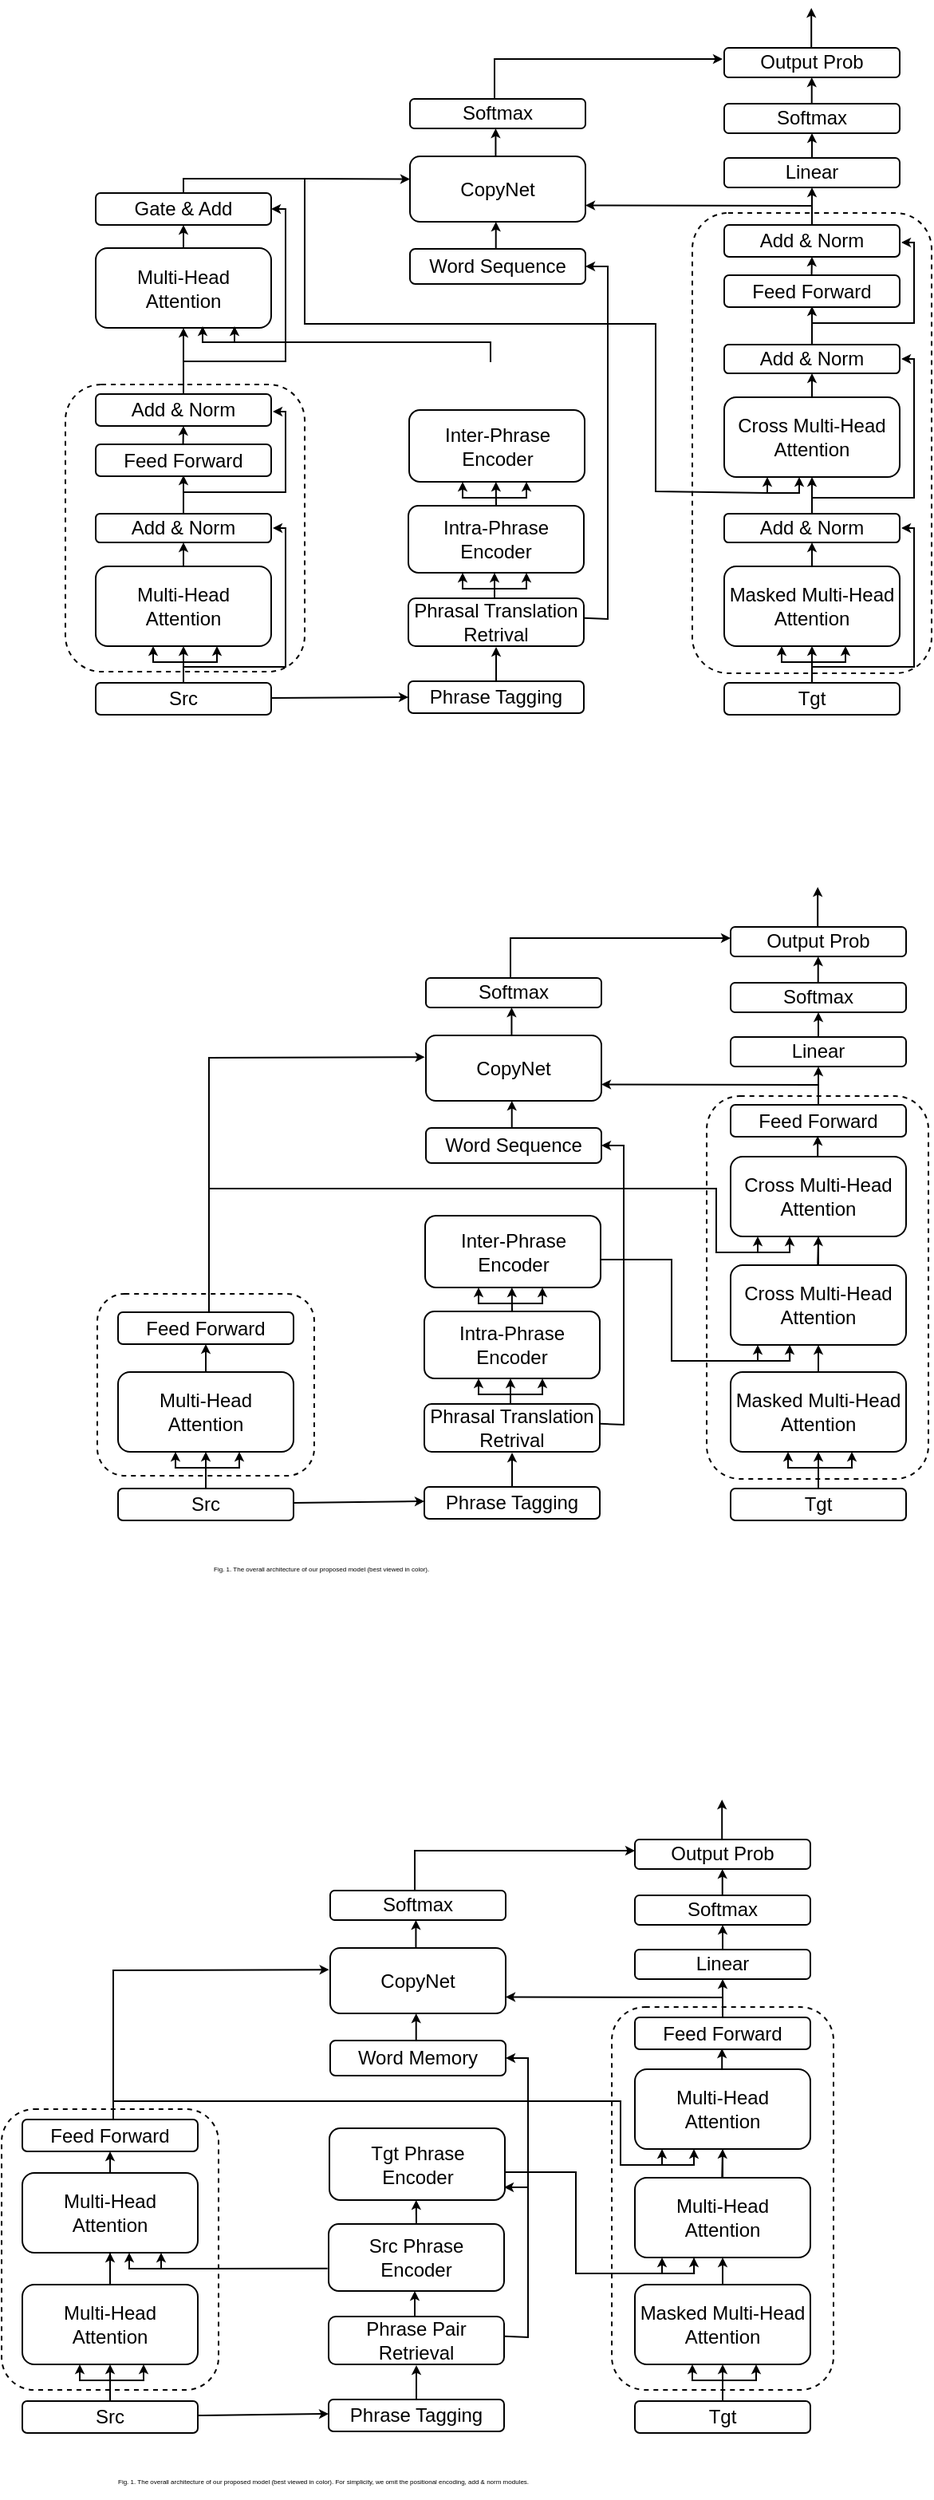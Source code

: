<mxfile version="16.1.0" type="github">
  <diagram id="V2DTb5OL1VRiCWGHtdKA" name="Page-1">
    <mxGraphModel dx="757" dy="491" grid="1" gridSize="10" guides="1" tooltips="1" connect="1" arrows="1" fold="1" page="1" pageScale="1" pageWidth="827" pageHeight="1169" math="0" shadow="0">
      <root>
        <mxCell id="0" />
        <mxCell id="1" parent="0" />
        <mxCell id="HLqIzH_CmG0HXDuHbw4a-1" value="Multi-Head &lt;br&gt;Attention" style="rounded=1;whiteSpace=wrap;html=1;" parent="1" vertex="1">
          <mxGeometry x="169" y="407" width="110" height="50" as="geometry" />
        </mxCell>
        <mxCell id="HLqIzH_CmG0HXDuHbw4a-3" value="Add &amp;amp; Norm" style="rounded=1;whiteSpace=wrap;html=1;" parent="1" vertex="1">
          <mxGeometry x="169" y="299" width="110" height="20" as="geometry" />
        </mxCell>
        <mxCell id="HLqIzH_CmG0HXDuHbw4a-11" style="edgeStyle=orthogonalEdgeStyle;rounded=0;orthogonalLoop=1;jettySize=auto;html=1;exitX=0.5;exitY=0;exitDx=0;exitDy=0;entryX=0.5;entryY=1;entryDx=0;entryDy=0;endSize=3;startSize=3;" parent="1" source="HLqIzH_CmG0HXDuHbw4a-8" target="HLqIzH_CmG0HXDuHbw4a-1" edge="1">
          <mxGeometry relative="1" as="geometry" />
        </mxCell>
        <mxCell id="HLqIzH_CmG0HXDuHbw4a-8" value="Src" style="rounded=1;whiteSpace=wrap;html=1;" parent="1" vertex="1">
          <mxGeometry x="169" y="480" width="110" height="20" as="geometry" />
        </mxCell>
        <mxCell id="HLqIzH_CmG0HXDuHbw4a-9" value="Phrasal Translation&lt;br&gt;Retrival" style="rounded=1;whiteSpace=wrap;html=1;" parent="1" vertex="1">
          <mxGeometry x="365" y="427" width="110" height="30" as="geometry" />
        </mxCell>
        <mxCell id="HLqIzH_CmG0HXDuHbw4a-29" value="" style="endArrow=classic;startArrow=classic;html=1;rounded=0;jumpSize=3;fontSize=5;endSize=3;startSize=3;" parent="1" edge="1">
          <mxGeometry width="50" height="50" relative="1" as="geometry">
            <mxPoint x="205" y="457" as="sourcePoint" />
            <mxPoint x="245" y="457" as="targetPoint" />
            <Array as="points">
              <mxPoint x="205" y="467" />
              <mxPoint x="225" y="467" />
              <mxPoint x="245" y="467" />
            </Array>
          </mxGeometry>
        </mxCell>
        <mxCell id="HLqIzH_CmG0HXDuHbw4a-39" style="edgeStyle=orthogonalEdgeStyle;rounded=0;orthogonalLoop=1;jettySize=auto;html=1;exitX=0.5;exitY=0;exitDx=0;exitDy=0;entryX=0.5;entryY=1;entryDx=0;entryDy=0;endSize=3;startSize=3;" parent="1" edge="1">
          <mxGeometry relative="1" as="geometry">
            <mxPoint x="617.86" y="125.5" as="sourcePoint" />
            <mxPoint x="617.86" y="100.5" as="targetPoint" />
          </mxGeometry>
        </mxCell>
        <mxCell id="HLqIzH_CmG0HXDuHbw4a-43" value="" style="endArrow=classic;html=1;rounded=0;fontSize=4;startSize=3;endSize=3;jumpSize=3;exitX=0.5;exitY=0;exitDx=0;exitDy=0;entryX=0.5;entryY=1;entryDx=0;entryDy=0;" parent="1" target="X5AMhHzkb54LyGPV_iVm-38" edge="1">
          <mxGeometry width="50" height="50" relative="1" as="geometry">
            <mxPoint x="224" y="407" as="sourcePoint" />
            <mxPoint x="224" y="400" as="targetPoint" />
          </mxGeometry>
        </mxCell>
        <mxCell id="HLqIzH_CmG0HXDuHbw4a-50" style="edgeStyle=orthogonalEdgeStyle;rounded=0;orthogonalLoop=1;jettySize=auto;html=1;entryX=0.5;entryY=1;entryDx=0;entryDy=0;endSize=3;startSize=3;exitX=0.5;exitY=0;exitDx=0;exitDy=0;" parent="1" edge="1" source="X5AMhHzkb54LyGPV_iVm-24">
          <mxGeometry relative="1" as="geometry">
            <mxPoint x="420" y="467.5" as="sourcePoint" />
            <mxPoint x="420" y="457.5" as="targetPoint" />
            <Array as="points" />
          </mxGeometry>
        </mxCell>
        <mxCell id="HLqIzH_CmG0HXDuHbw4a-56" value="" style="rounded=1;whiteSpace=wrap;html=1;fontSize=4;dashed=1;fillColor=none;" parent="1" vertex="1">
          <mxGeometry x="150" y="293" width="150" height="180" as="geometry" />
        </mxCell>
        <mxCell id="HLqIzH_CmG0HXDuHbw4a-83" style="edgeStyle=orthogonalEdgeStyle;rounded=0;orthogonalLoop=1;jettySize=auto;html=1;exitX=0.5;exitY=0;exitDx=0;exitDy=0;entryX=0.5;entryY=1;entryDx=0;entryDy=0;endSize=3;startSize=3;" parent="1" edge="1" target="X5AMhHzkb54LyGPV_iVm-4" source="X5AMhHzkb54LyGPV_iVm-53">
          <mxGeometry relative="1" as="geometry">
            <mxPoint x="617.58" y="193" as="sourcePoint" />
            <mxPoint x="617.58" y="168" as="targetPoint" />
          </mxGeometry>
        </mxCell>
        <mxCell id="HLqIzH_CmG0HXDuHbw4a-88" value="" style="rounded=1;whiteSpace=wrap;html=1;fontSize=4;dashed=1;fillColor=none;" parent="1" vertex="1">
          <mxGeometry x="543" y="185.5" width="150" height="288.5" as="geometry" />
        </mxCell>
        <mxCell id="HLqIzH_CmG0HXDuHbw4a-101" value="Intra-Phrase Encoder" style="rounded=1;whiteSpace=wrap;html=1;" parent="1" vertex="1">
          <mxGeometry x="365" y="369" width="110" height="42" as="geometry" />
        </mxCell>
        <mxCell id="X5AMhHzkb54LyGPV_iVm-88" value="" style="edgeStyle=orthogonalEdgeStyle;rounded=0;jumpSize=3;orthogonalLoop=1;jettySize=auto;html=1;fontSize=4;startArrow=none;startFill=0;endArrow=none;endFill=0;startSize=3;endSize=3;" edge="1" parent="1">
          <mxGeometry relative="1" as="geometry">
            <mxPoint x="416.512" y="279" as="sourcePoint" />
            <mxPoint x="256" y="266.5" as="targetPoint" />
            <Array as="points">
              <mxPoint x="417" y="266" />
            </Array>
          </mxGeometry>
        </mxCell>
        <mxCell id="HLqIzH_CmG0HXDuHbw4a-102" value="Inter-Phrase&lt;br&gt;Encoder" style="rounded=1;whiteSpace=wrap;html=1;" parent="1" vertex="1">
          <mxGeometry x="365.5" y="309" width="110" height="45" as="geometry" />
        </mxCell>
        <mxCell id="X5AMhHzkb54LyGPV_iVm-3" value="" style="endArrow=classic;startArrow=none;html=1;rounded=0;fontSize=4;startSize=3;endSize=3;jumpSize=3;endFill=1;startFill=0;exitX=1.003;exitY=0.412;exitDx=0;exitDy=0;exitPerimeter=0;entryX=1;entryY=0.5;entryDx=0;entryDy=0;" edge="1" parent="1" source="HLqIzH_CmG0HXDuHbw4a-9" target="X5AMhHzkb54LyGPV_iVm-9">
          <mxGeometry width="50" height="50" relative="1" as="geometry">
            <mxPoint x="475" y="458" as="sourcePoint" />
            <mxPoint x="475" y="199" as="targetPoint" />
            <Array as="points">
              <mxPoint x="490" y="440" />
              <mxPoint x="490" y="219" />
            </Array>
          </mxGeometry>
        </mxCell>
        <mxCell id="X5AMhHzkb54LyGPV_iVm-4" value="Linear" style="rounded=1;whiteSpace=wrap;html=1;" vertex="1" parent="1">
          <mxGeometry x="563" y="151" width="110" height="18.5" as="geometry" />
        </mxCell>
        <mxCell id="X5AMhHzkb54LyGPV_iVm-5" value="Softmax" style="rounded=1;whiteSpace=wrap;html=1;" vertex="1" parent="1">
          <mxGeometry x="563" y="117" width="110" height="18.5" as="geometry" />
        </mxCell>
        <mxCell id="X5AMhHzkb54LyGPV_iVm-6" value="CopyNet" style="rounded=1;whiteSpace=wrap;html=1;" vertex="1" parent="1">
          <mxGeometry x="366" y="150" width="110" height="41" as="geometry" />
        </mxCell>
        <mxCell id="X5AMhHzkb54LyGPV_iVm-7" value="Softmax" style="rounded=1;whiteSpace=wrap;html=1;" vertex="1" parent="1">
          <mxGeometry x="366" y="114" width="110" height="18.5" as="geometry" />
        </mxCell>
        <mxCell id="X5AMhHzkb54LyGPV_iVm-8" value="Output Prob" style="rounded=1;whiteSpace=wrap;html=1;" vertex="1" parent="1">
          <mxGeometry x="563" y="82" width="110" height="18.5" as="geometry" />
        </mxCell>
        <mxCell id="X5AMhHzkb54LyGPV_iVm-9" value="Word Sequence" style="rounded=1;whiteSpace=wrap;html=1;" vertex="1" parent="1">
          <mxGeometry x="366" y="208" width="110" height="22" as="geometry" />
        </mxCell>
        <mxCell id="X5AMhHzkb54LyGPV_iVm-16" value="" style="endArrow=classic;html=1;rounded=0;fontSize=4;startSize=3;endSize=3;jumpSize=3;entryX=0.5;entryY=1;entryDx=0;entryDy=0;" edge="1" parent="1">
          <mxGeometry width="50" height="50" relative="1" as="geometry">
            <mxPoint x="419.86" y="208.0" as="sourcePoint" />
            <mxPoint x="419.86" y="191" as="targetPoint" />
          </mxGeometry>
        </mxCell>
        <mxCell id="X5AMhHzkb54LyGPV_iVm-18" value="" style="endArrow=classic;html=1;rounded=0;fontSize=4;startSize=3;endSize=3;jumpSize=3;entryX=0.5;entryY=1;entryDx=0;entryDy=0;" edge="1" parent="1" target="X5AMhHzkb54LyGPV_iVm-21">
          <mxGeometry width="50" height="50" relative="1" as="geometry">
            <mxPoint x="224" y="299" as="sourcePoint" />
            <mxPoint x="223.73" y="289" as="targetPoint" />
          </mxGeometry>
        </mxCell>
        <mxCell id="X5AMhHzkb54LyGPV_iVm-19" value="" style="endArrow=classic;html=1;rounded=0;fontSize=4;startSize=3;endSize=3;jumpSize=3;entryX=0.5;entryY=1;entryDx=0;entryDy=0;" edge="1" parent="1">
          <mxGeometry width="50" height="50" relative="1" as="geometry">
            <mxPoint x="419.72" y="149.5" as="sourcePoint" />
            <mxPoint x="419.72" y="132.5" as="targetPoint" />
          </mxGeometry>
        </mxCell>
        <mxCell id="X5AMhHzkb54LyGPV_iVm-21" value="Multi-Head &lt;br&gt;Attention" style="rounded=1;whiteSpace=wrap;html=1;" vertex="1" parent="1">
          <mxGeometry x="169" y="207.5" width="110" height="50" as="geometry" />
        </mxCell>
        <mxCell id="X5AMhHzkb54LyGPV_iVm-24" value="Phrase Tagging" style="rounded=1;whiteSpace=wrap;html=1;" vertex="1" parent="1">
          <mxGeometry x="365" y="479" width="110" height="20" as="geometry" />
        </mxCell>
        <mxCell id="X5AMhHzkb54LyGPV_iVm-25" value="Gate &amp;amp; Add" style="rounded=1;whiteSpace=wrap;html=1;" vertex="1" parent="1">
          <mxGeometry x="169" y="173" width="110" height="20" as="geometry" />
        </mxCell>
        <mxCell id="X5AMhHzkb54LyGPV_iVm-28" style="edgeStyle=orthogonalEdgeStyle;rounded=0;orthogonalLoop=1;jettySize=auto;html=1;endSize=3;startSize=3;entryX=0.5;entryY=1;entryDx=0;entryDy=0;" edge="1" parent="1" target="HLqIzH_CmG0HXDuHbw4a-3">
          <mxGeometry relative="1" as="geometry">
            <mxPoint x="223.76" y="330.5" as="sourcePoint" />
            <mxPoint x="224" y="321" as="targetPoint" />
            <Array as="points" />
          </mxGeometry>
        </mxCell>
        <mxCell id="X5AMhHzkb54LyGPV_iVm-30" style="edgeStyle=orthogonalEdgeStyle;rounded=0;orthogonalLoop=1;jettySize=auto;html=1;endSize=3;startSize=3;exitX=0.5;exitY=0;exitDx=0;exitDy=0;" edge="1" parent="1">
          <mxGeometry relative="1" as="geometry">
            <mxPoint x="420" y="369" as="sourcePoint" />
            <mxPoint x="419.88" y="354" as="targetPoint" />
          </mxGeometry>
        </mxCell>
        <mxCell id="X5AMhHzkb54LyGPV_iVm-31" value="" style="endArrow=classic;startArrow=classic;html=1;rounded=0;jumpSize=3;fontSize=5;endSize=3;startSize=3;" edge="1" parent="1">
          <mxGeometry width="50" height="50" relative="1" as="geometry">
            <mxPoint x="399" y="354.0" as="sourcePoint" />
            <mxPoint x="439" y="354.0" as="targetPoint" />
            <Array as="points">
              <mxPoint x="399" y="364" />
              <mxPoint x="419" y="364" />
              <mxPoint x="439" y="364" />
            </Array>
          </mxGeometry>
        </mxCell>
        <mxCell id="X5AMhHzkb54LyGPV_iVm-36" style="edgeStyle=orthogonalEdgeStyle;rounded=0;orthogonalLoop=1;jettySize=auto;html=1;entryX=0.5;entryY=1;entryDx=0;entryDy=0;endSize=3;startSize=3;" edge="1" parent="1">
          <mxGeometry relative="1" as="geometry">
            <mxPoint x="419.0" y="427" as="sourcePoint" />
            <mxPoint x="419.0" y="411.0" as="targetPoint" />
          </mxGeometry>
        </mxCell>
        <mxCell id="X5AMhHzkb54LyGPV_iVm-37" value="" style="endArrow=classic;startArrow=classic;html=1;rounded=0;jumpSize=3;fontSize=5;endSize=3;startSize=3;" edge="1" parent="1">
          <mxGeometry width="50" height="50" relative="1" as="geometry">
            <mxPoint x="399.0" y="411.0" as="sourcePoint" />
            <mxPoint x="439.0" y="411.0" as="targetPoint" />
            <Array as="points">
              <mxPoint x="399" y="421" />
              <mxPoint x="419" y="421" />
              <mxPoint x="439" y="421" />
            </Array>
          </mxGeometry>
        </mxCell>
        <mxCell id="X5AMhHzkb54LyGPV_iVm-38" value="Add &amp;amp; Norm" style="rounded=1;whiteSpace=wrap;html=1;" vertex="1" parent="1">
          <mxGeometry x="169" y="374" width="110" height="18" as="geometry" />
        </mxCell>
        <mxCell id="X5AMhHzkb54LyGPV_iVm-39" value="&lt;span&gt;Feed Forward&lt;/span&gt;" style="rounded=1;whiteSpace=wrap;html=1;" vertex="1" parent="1">
          <mxGeometry x="169" y="330.5" width="110" height="20" as="geometry" />
        </mxCell>
        <mxCell id="X5AMhHzkb54LyGPV_iVm-42" style="edgeStyle=orthogonalEdgeStyle;rounded=0;orthogonalLoop=1;jettySize=auto;html=1;endSize=3;startSize=3;exitX=0.5;exitY=0;exitDx=0;exitDy=0;" edge="1" parent="1">
          <mxGeometry relative="1" as="geometry">
            <mxPoint x="222" y="374" as="sourcePoint" />
            <mxPoint x="224" y="350" as="targetPoint" />
          </mxGeometry>
        </mxCell>
        <mxCell id="X5AMhHzkb54LyGPV_iVm-44" value="" style="endArrow=classic;startArrow=classic;html=1;rounded=0;jumpSize=3;fontSize=5;endSize=3;startSize=3;" edge="1" parent="1">
          <mxGeometry width="50" height="50" relative="1" as="geometry">
            <mxPoint x="236" y="256.5" as="sourcePoint" />
            <mxPoint x="256" y="256.5" as="targetPoint" />
            <Array as="points">
              <mxPoint x="236" y="266.5" />
              <mxPoint x="256" y="266.5" />
            </Array>
          </mxGeometry>
        </mxCell>
        <mxCell id="X5AMhHzkb54LyGPV_iVm-50" value="" style="endArrow=classic;startArrow=none;html=1;rounded=0;fontSize=4;startSize=3;endSize=3;jumpSize=3;endFill=1;startFill=0;" edge="1" parent="1">
          <mxGeometry width="50" height="50" relative="1" as="geometry">
            <mxPoint x="224" y="470" as="sourcePoint" />
            <mxPoint x="280" y="383" as="targetPoint" />
            <Array as="points">
              <mxPoint x="288" y="470" />
              <mxPoint x="288" y="383" />
            </Array>
          </mxGeometry>
        </mxCell>
        <mxCell id="X5AMhHzkb54LyGPV_iVm-51" value="" style="endArrow=classic;startArrow=none;html=1;rounded=0;fontSize=4;startSize=3;endSize=3;jumpSize=3;endFill=1;startFill=0;" edge="1" parent="1">
          <mxGeometry width="50" height="50" relative="1" as="geometry">
            <mxPoint x="224" y="360.5" as="sourcePoint" />
            <mxPoint x="280" y="310" as="targetPoint" />
            <Array as="points">
              <mxPoint x="288" y="360.5" />
              <mxPoint x="288" y="310" />
            </Array>
          </mxGeometry>
        </mxCell>
        <mxCell id="X5AMhHzkb54LyGPV_iVm-52" value="Cross Multi-Head &lt;br&gt;Attention" style="rounded=1;whiteSpace=wrap;html=1;" vertex="1" parent="1">
          <mxGeometry x="563" y="301" width="110" height="50" as="geometry" />
        </mxCell>
        <mxCell id="X5AMhHzkb54LyGPV_iVm-53" value="Add &amp;amp; Norm" style="rounded=1;whiteSpace=wrap;html=1;" vertex="1" parent="1">
          <mxGeometry x="563" y="193" width="110" height="20" as="geometry" />
        </mxCell>
        <mxCell id="X5AMhHzkb54LyGPV_iVm-54" style="edgeStyle=orthogonalEdgeStyle;rounded=0;orthogonalLoop=1;jettySize=auto;html=1;exitX=0.5;exitY=0;exitDx=0;exitDy=0;entryX=0.5;entryY=1;entryDx=0;entryDy=0;endSize=3;startSize=3;" edge="1" parent="1" target="X5AMhHzkb54LyGPV_iVm-52">
          <mxGeometry relative="1" as="geometry">
            <mxPoint x="618" y="374" as="sourcePoint" />
          </mxGeometry>
        </mxCell>
        <mxCell id="X5AMhHzkb54LyGPV_iVm-56" value="" style="endArrow=classic;startArrow=classic;html=1;rounded=0;jumpSize=3;fontSize=5;endSize=3;startSize=3;" edge="1" parent="1">
          <mxGeometry width="50" height="50" relative="1" as="geometry">
            <mxPoint x="590" y="351" as="sourcePoint" />
            <mxPoint x="610" y="351" as="targetPoint" />
            <Array as="points">
              <mxPoint x="590" y="361" />
              <mxPoint x="610" y="361" />
            </Array>
          </mxGeometry>
        </mxCell>
        <mxCell id="X5AMhHzkb54LyGPV_iVm-57" value="" style="endArrow=classic;html=1;rounded=0;fontSize=4;startSize=3;endSize=3;jumpSize=3;exitX=0.5;exitY=0;exitDx=0;exitDy=0;entryX=0.5;entryY=1;entryDx=0;entryDy=0;" edge="1" parent="1" target="X5AMhHzkb54LyGPV_iVm-59">
          <mxGeometry width="50" height="50" relative="1" as="geometry">
            <mxPoint x="618" y="301" as="sourcePoint" />
            <mxPoint x="618" y="294" as="targetPoint" />
          </mxGeometry>
        </mxCell>
        <mxCell id="X5AMhHzkb54LyGPV_iVm-58" style="edgeStyle=orthogonalEdgeStyle;rounded=0;orthogonalLoop=1;jettySize=auto;html=1;endSize=3;startSize=3;entryX=0.5;entryY=1;entryDx=0;entryDy=0;" edge="1" parent="1" target="X5AMhHzkb54LyGPV_iVm-53">
          <mxGeometry relative="1" as="geometry">
            <mxPoint x="617.76" y="224.5" as="sourcePoint" />
            <mxPoint x="618" y="215" as="targetPoint" />
            <Array as="points" />
          </mxGeometry>
        </mxCell>
        <mxCell id="X5AMhHzkb54LyGPV_iVm-59" value="Add &amp;amp; Norm" style="rounded=1;whiteSpace=wrap;html=1;" vertex="1" parent="1">
          <mxGeometry x="563" y="268" width="110" height="18" as="geometry" />
        </mxCell>
        <mxCell id="X5AMhHzkb54LyGPV_iVm-60" value="&lt;span&gt;Feed Forward&lt;/span&gt;" style="rounded=1;whiteSpace=wrap;html=1;" vertex="1" parent="1">
          <mxGeometry x="563" y="224.5" width="110" height="20" as="geometry" />
        </mxCell>
        <mxCell id="X5AMhHzkb54LyGPV_iVm-61" style="edgeStyle=orthogonalEdgeStyle;rounded=0;orthogonalLoop=1;jettySize=auto;html=1;endSize=3;startSize=3;exitX=0.5;exitY=0;exitDx=0;exitDy=0;" edge="1" parent="1">
          <mxGeometry relative="1" as="geometry">
            <mxPoint x="616" y="268.0" as="sourcePoint" />
            <mxPoint x="618" y="244" as="targetPoint" />
          </mxGeometry>
        </mxCell>
        <mxCell id="X5AMhHzkb54LyGPV_iVm-62" value="" style="endArrow=classic;startArrow=none;html=1;rounded=0;fontSize=4;startSize=3;endSize=3;jumpSize=3;endFill=1;startFill=0;" edge="1" parent="1">
          <mxGeometry width="50" height="50" relative="1" as="geometry">
            <mxPoint x="618" y="364" as="sourcePoint" />
            <mxPoint x="674" y="277" as="targetPoint" />
            <Array as="points">
              <mxPoint x="682" y="364" />
              <mxPoint x="682" y="277" />
            </Array>
          </mxGeometry>
        </mxCell>
        <mxCell id="X5AMhHzkb54LyGPV_iVm-63" value="" style="endArrow=classic;startArrow=none;html=1;rounded=0;fontSize=4;startSize=3;endSize=3;jumpSize=3;endFill=1;startFill=0;" edge="1" parent="1">
          <mxGeometry width="50" height="50" relative="1" as="geometry">
            <mxPoint x="618" y="254.5" as="sourcePoint" />
            <mxPoint x="674" y="204" as="targetPoint" />
            <Array as="points">
              <mxPoint x="682" y="254.5" />
              <mxPoint x="682" y="204" />
            </Array>
          </mxGeometry>
        </mxCell>
        <mxCell id="X5AMhHzkb54LyGPV_iVm-76" value="Masked Multi-Head &lt;br&gt;Attention" style="rounded=1;whiteSpace=wrap;html=1;" vertex="1" parent="1">
          <mxGeometry x="563" y="407" width="110" height="50" as="geometry" />
        </mxCell>
        <mxCell id="X5AMhHzkb54LyGPV_iVm-77" style="edgeStyle=orthogonalEdgeStyle;rounded=0;orthogonalLoop=1;jettySize=auto;html=1;exitX=0.5;exitY=0;exitDx=0;exitDy=0;entryX=0.5;entryY=1;entryDx=0;entryDy=0;endSize=3;startSize=3;" edge="1" parent="1" source="X5AMhHzkb54LyGPV_iVm-78" target="X5AMhHzkb54LyGPV_iVm-76">
          <mxGeometry relative="1" as="geometry" />
        </mxCell>
        <mxCell id="X5AMhHzkb54LyGPV_iVm-78" value="Tgt" style="rounded=1;whiteSpace=wrap;html=1;" vertex="1" parent="1">
          <mxGeometry x="563" y="480" width="110" height="20" as="geometry" />
        </mxCell>
        <mxCell id="X5AMhHzkb54LyGPV_iVm-79" value="" style="endArrow=classic;startArrow=classic;html=1;rounded=0;jumpSize=3;fontSize=5;endSize=3;startSize=3;" edge="1" parent="1">
          <mxGeometry width="50" height="50" relative="1" as="geometry">
            <mxPoint x="599" y="457" as="sourcePoint" />
            <mxPoint x="639" y="457" as="targetPoint" />
            <Array as="points">
              <mxPoint x="599" y="467" />
              <mxPoint x="619" y="467" />
              <mxPoint x="639" y="467" />
            </Array>
          </mxGeometry>
        </mxCell>
        <mxCell id="X5AMhHzkb54LyGPV_iVm-80" value="" style="endArrow=classic;html=1;rounded=0;fontSize=4;startSize=3;endSize=3;jumpSize=3;exitX=0.5;exitY=0;exitDx=0;exitDy=0;entryX=0.5;entryY=1;entryDx=0;entryDy=0;" edge="1" parent="1" target="X5AMhHzkb54LyGPV_iVm-81">
          <mxGeometry width="50" height="50" relative="1" as="geometry">
            <mxPoint x="618" y="407" as="sourcePoint" />
            <mxPoint x="618" y="400" as="targetPoint" />
          </mxGeometry>
        </mxCell>
        <mxCell id="X5AMhHzkb54LyGPV_iVm-81" value="Add &amp;amp; Norm" style="rounded=1;whiteSpace=wrap;html=1;" vertex="1" parent="1">
          <mxGeometry x="563" y="374" width="110" height="18" as="geometry" />
        </mxCell>
        <mxCell id="X5AMhHzkb54LyGPV_iVm-83" value="" style="endArrow=classic;startArrow=none;html=1;rounded=0;fontSize=4;startSize=3;endSize=3;jumpSize=3;endFill=1;startFill=0;" edge="1" parent="1">
          <mxGeometry width="50" height="50" relative="1" as="geometry">
            <mxPoint x="618" y="470" as="sourcePoint" />
            <mxPoint x="674" y="383" as="targetPoint" />
            <Array as="points">
              <mxPoint x="682" y="470" />
              <mxPoint x="682" y="383" />
            </Array>
          </mxGeometry>
        </mxCell>
        <mxCell id="X5AMhHzkb54LyGPV_iVm-84" value="" style="endArrow=classic;startArrow=none;html=1;rounded=0;fontSize=4;startSize=3;endSize=3;jumpSize=3;endFill=1;startFill=0;entryX=1;entryY=0.5;entryDx=0;entryDy=0;" edge="1" parent="1" target="X5AMhHzkb54LyGPV_iVm-25">
          <mxGeometry width="50" height="50" relative="1" as="geometry">
            <mxPoint x="224.0" y="278.5" as="sourcePoint" />
            <mxPoint x="280" y="180" as="targetPoint" />
            <Array as="points">
              <mxPoint x="288" y="278.5" />
              <mxPoint x="288" y="183" />
            </Array>
          </mxGeometry>
        </mxCell>
        <mxCell id="X5AMhHzkb54LyGPV_iVm-86" style="edgeStyle=orthogonalEdgeStyle;rounded=0;orthogonalLoop=1;jettySize=auto;html=1;entryX=0.5;entryY=1;entryDx=0;entryDy=0;endSize=3;startSize=3;" edge="1" parent="1" target="X5AMhHzkb54LyGPV_iVm-25">
          <mxGeometry relative="1" as="geometry">
            <mxPoint x="224" y="207" as="sourcePoint" />
            <mxPoint x="224.63" y="197" as="targetPoint" />
            <Array as="points">
              <mxPoint x="224" y="207" />
            </Array>
          </mxGeometry>
        </mxCell>
        <mxCell id="X5AMhHzkb54LyGPV_iVm-89" value="" style="endArrow=none;startArrow=none;html=1;rounded=0;fontSize=4;startSize=3;endSize=3;jumpSize=3;endFill=0;startFill=0;exitX=0.5;exitY=0;exitDx=0;exitDy=0;" edge="1" parent="1" source="X5AMhHzkb54LyGPV_iVm-25">
          <mxGeometry width="50" height="50" relative="1" as="geometry">
            <mxPoint x="224" y="170" as="sourcePoint" />
            <mxPoint x="590" y="361" as="targetPoint" />
            <Array as="points">
              <mxPoint x="224" y="164" />
              <mxPoint x="300" y="164" />
              <mxPoint x="300" y="255" />
              <mxPoint x="520" y="255" />
              <mxPoint x="520" y="360" />
            </Array>
          </mxGeometry>
        </mxCell>
        <mxCell id="X5AMhHzkb54LyGPV_iVm-93" style="edgeStyle=orthogonalEdgeStyle;rounded=0;orthogonalLoop=1;jettySize=auto;html=1;endSize=3;startSize=3;" edge="1" parent="1">
          <mxGeometry relative="1" as="geometry">
            <mxPoint x="419" y="114" as="sourcePoint" />
            <mxPoint x="562" y="89" as="targetPoint" />
            <Array as="points">
              <mxPoint x="419" y="89" />
            </Array>
          </mxGeometry>
        </mxCell>
        <mxCell id="X5AMhHzkb54LyGPV_iVm-94" style="edgeStyle=orthogonalEdgeStyle;rounded=0;orthogonalLoop=1;jettySize=auto;html=1;endSize=3;startSize=3;entryX=0.5;entryY=1;entryDx=0;entryDy=0;" edge="1" parent="1" target="X5AMhHzkb54LyGPV_iVm-5">
          <mxGeometry relative="1" as="geometry">
            <mxPoint x="617" y="151" as="sourcePoint" />
            <mxPoint x="617" y="136.5" as="targetPoint" />
          </mxGeometry>
        </mxCell>
        <mxCell id="X5AMhHzkb54LyGPV_iVm-95" style="edgeStyle=orthogonalEdgeStyle;rounded=0;orthogonalLoop=1;jettySize=auto;html=1;exitX=0.5;exitY=0;exitDx=0;exitDy=0;entryX=0.5;entryY=1;entryDx=0;entryDy=0;endSize=3;startSize=3;" edge="1" parent="1">
          <mxGeometry relative="1" as="geometry">
            <mxPoint x="617.6" y="82" as="sourcePoint" />
            <mxPoint x="617.6" y="57" as="targetPoint" />
          </mxGeometry>
        </mxCell>
        <mxCell id="X5AMhHzkb54LyGPV_iVm-97" value="" style="endArrow=classic;html=1;rounded=0;fontSize=4;startSize=3;endSize=3;jumpSize=3;entryX=0;entryY=0.25;entryDx=0;entryDy=0;" edge="1" parent="1">
          <mxGeometry width="50" height="50" relative="1" as="geometry">
            <mxPoint x="300" y="163.96" as="sourcePoint" />
            <mxPoint x="366" y="164.25" as="targetPoint" />
          </mxGeometry>
        </mxCell>
        <mxCell id="X5AMhHzkb54LyGPV_iVm-98" value="" style="endArrow=classic;html=1;rounded=0;fontSize=4;startSize=3;endSize=3;jumpSize=3;entryX=1;entryY=0.75;entryDx=0;entryDy=0;" edge="1" parent="1" target="X5AMhHzkb54LyGPV_iVm-6">
          <mxGeometry width="50" height="50" relative="1" as="geometry">
            <mxPoint x="618" y="181" as="sourcePoint" />
            <mxPoint x="500" y="190" as="targetPoint" />
          </mxGeometry>
        </mxCell>
        <mxCell id="X5AMhHzkb54LyGPV_iVm-99" value="" style="endArrow=classic;html=1;rounded=0;fontSize=4;startSize=3;endSize=3;jumpSize=3;entryX=0;entryY=0.5;entryDx=0;entryDy=0;" edge="1" parent="1" target="X5AMhHzkb54LyGPV_iVm-24">
          <mxGeometry width="50" height="50" relative="1" as="geometry">
            <mxPoint x="279" y="489.5" as="sourcePoint" />
            <mxPoint x="360" y="490" as="targetPoint" />
          </mxGeometry>
        </mxCell>
        <mxCell id="X5AMhHzkb54LyGPV_iVm-101" value="Multi-Head &lt;br&gt;Attention" style="rounded=1;whiteSpace=wrap;html=1;" vertex="1" parent="1">
          <mxGeometry x="183" y="912" width="110" height="50" as="geometry" />
        </mxCell>
        <mxCell id="X5AMhHzkb54LyGPV_iVm-103" style="edgeStyle=orthogonalEdgeStyle;rounded=0;orthogonalLoop=1;jettySize=auto;html=1;exitX=0.5;exitY=0;exitDx=0;exitDy=0;entryX=0.5;entryY=1;entryDx=0;entryDy=0;endSize=3;startSize=3;" edge="1" parent="1" source="X5AMhHzkb54LyGPV_iVm-104" target="X5AMhHzkb54LyGPV_iVm-101">
          <mxGeometry relative="1" as="geometry" />
        </mxCell>
        <mxCell id="X5AMhHzkb54LyGPV_iVm-104" value="Src" style="rounded=1;whiteSpace=wrap;html=1;" vertex="1" parent="1">
          <mxGeometry x="183" y="985" width="110" height="20" as="geometry" />
        </mxCell>
        <mxCell id="X5AMhHzkb54LyGPV_iVm-105" value="Phrasal Translation&lt;br&gt;Retrival" style="rounded=1;whiteSpace=wrap;html=1;" vertex="1" parent="1">
          <mxGeometry x="375" y="932" width="110" height="30" as="geometry" />
        </mxCell>
        <mxCell id="X5AMhHzkb54LyGPV_iVm-106" value="" style="endArrow=classic;startArrow=classic;html=1;rounded=0;jumpSize=3;fontSize=5;endSize=3;startSize=3;" edge="1" parent="1">
          <mxGeometry width="50" height="50" relative="1" as="geometry">
            <mxPoint x="219" y="962" as="sourcePoint" />
            <mxPoint x="259" y="962" as="targetPoint" />
            <Array as="points">
              <mxPoint x="219" y="972" />
              <mxPoint x="239" y="972" />
              <mxPoint x="259" y="972" />
            </Array>
          </mxGeometry>
        </mxCell>
        <mxCell id="X5AMhHzkb54LyGPV_iVm-107" style="edgeStyle=orthogonalEdgeStyle;rounded=0;orthogonalLoop=1;jettySize=auto;html=1;exitX=0.5;exitY=0;exitDx=0;exitDy=0;entryX=0.5;entryY=1;entryDx=0;entryDy=0;endSize=3;startSize=3;" edge="1" parent="1">
          <mxGeometry relative="1" as="geometry">
            <mxPoint x="621.86" y="676.5" as="sourcePoint" />
            <mxPoint x="621.86" y="651.5" as="targetPoint" />
          </mxGeometry>
        </mxCell>
        <mxCell id="X5AMhHzkb54LyGPV_iVm-108" value="" style="endArrow=classic;html=1;rounded=0;fontSize=4;startSize=3;endSize=3;jumpSize=3;exitX=0.5;exitY=0;exitDx=0;exitDy=0;entryX=0.5;entryY=1;entryDx=0;entryDy=0;" edge="1" parent="1" target="X5AMhHzkb54LyGPV_iVm-135">
          <mxGeometry width="50" height="50" relative="1" as="geometry">
            <mxPoint x="238" y="912" as="sourcePoint" />
            <mxPoint x="238" y="897" as="targetPoint" />
          </mxGeometry>
        </mxCell>
        <mxCell id="X5AMhHzkb54LyGPV_iVm-109" style="edgeStyle=orthogonalEdgeStyle;rounded=0;orthogonalLoop=1;jettySize=auto;html=1;entryX=0.5;entryY=1;entryDx=0;entryDy=0;endSize=3;startSize=3;exitX=0.5;exitY=0;exitDx=0;exitDy=0;" edge="1" parent="1" source="X5AMhHzkb54LyGPV_iVm-127">
          <mxGeometry relative="1" as="geometry">
            <mxPoint x="430" y="972.5" as="sourcePoint" />
            <mxPoint x="430.0" y="962.5" as="targetPoint" />
            <Array as="points" />
          </mxGeometry>
        </mxCell>
        <mxCell id="X5AMhHzkb54LyGPV_iVm-110" value="" style="rounded=1;whiteSpace=wrap;html=1;fontSize=4;dashed=1;fillColor=none;" vertex="1" parent="1">
          <mxGeometry x="170" y="863" width="136" height="114" as="geometry" />
        </mxCell>
        <mxCell id="X5AMhHzkb54LyGPV_iVm-111" style="edgeStyle=orthogonalEdgeStyle;rounded=0;orthogonalLoop=1;jettySize=auto;html=1;exitX=0.5;exitY=0;exitDx=0;exitDy=0;entryX=0.5;entryY=1;entryDx=0;entryDy=0;endSize=3;startSize=3;" edge="1" parent="1" target="X5AMhHzkb54LyGPV_iVm-117">
          <mxGeometry relative="1" as="geometry">
            <mxPoint x="622" y="744" as="sourcePoint" />
            <mxPoint x="621.58" y="719" as="targetPoint" />
          </mxGeometry>
        </mxCell>
        <mxCell id="X5AMhHzkb54LyGPV_iVm-112" value="" style="rounded=1;whiteSpace=wrap;html=1;fontSize=4;dashed=1;fillColor=none;" vertex="1" parent="1">
          <mxGeometry x="552" y="739" width="139" height="240" as="geometry" />
        </mxCell>
        <mxCell id="X5AMhHzkb54LyGPV_iVm-113" value="Intra-Phrase Encoder" style="rounded=1;whiteSpace=wrap;html=1;" vertex="1" parent="1">
          <mxGeometry x="375" y="874" width="110" height="42" as="geometry" />
        </mxCell>
        <mxCell id="X5AMhHzkb54LyGPV_iVm-170" value="" style="edgeStyle=orthogonalEdgeStyle;rounded=0;jumpSize=3;orthogonalLoop=1;jettySize=auto;html=1;fontSize=4;startArrow=none;startFill=0;endArrow=none;endFill=0;startSize=3;endSize=3;entryX=0.337;entryY=1.015;entryDx=0;entryDy=0;entryPerimeter=0;" edge="1" parent="1" target="X5AMhHzkb54LyGPV_iVm-140">
          <mxGeometry relative="1" as="geometry">
            <mxPoint x="485.5" y="841.533" as="sourcePoint" />
            <mxPoint x="610" y="905" as="targetPoint" />
            <Array as="points">
              <mxPoint x="530" y="842" />
              <mxPoint x="530" y="905" />
              <mxPoint x="604" y="905" />
            </Array>
          </mxGeometry>
        </mxCell>
        <mxCell id="X5AMhHzkb54LyGPV_iVm-115" value="Inter-Phrase&lt;br&gt;Encoder" style="rounded=1;whiteSpace=wrap;html=1;" vertex="1" parent="1">
          <mxGeometry x="375.5" y="814" width="110" height="45" as="geometry" />
        </mxCell>
        <mxCell id="X5AMhHzkb54LyGPV_iVm-116" value="" style="endArrow=classic;startArrow=none;html=1;rounded=0;fontSize=4;startSize=3;endSize=3;jumpSize=3;endFill=1;startFill=0;exitX=1.003;exitY=0.412;exitDx=0;exitDy=0;exitPerimeter=0;entryX=1;entryY=0.5;entryDx=0;entryDy=0;" edge="1" parent="1" source="X5AMhHzkb54LyGPV_iVm-105" target="X5AMhHzkb54LyGPV_iVm-122">
          <mxGeometry width="50" height="50" relative="1" as="geometry">
            <mxPoint x="485" y="963" as="sourcePoint" />
            <mxPoint x="485" y="704" as="targetPoint" />
            <Array as="points">
              <mxPoint x="500" y="945" />
              <mxPoint x="500" y="770" />
            </Array>
          </mxGeometry>
        </mxCell>
        <mxCell id="X5AMhHzkb54LyGPV_iVm-117" value="Linear" style="rounded=1;whiteSpace=wrap;html=1;" vertex="1" parent="1">
          <mxGeometry x="567" y="702" width="110" height="18.5" as="geometry" />
        </mxCell>
        <mxCell id="X5AMhHzkb54LyGPV_iVm-118" value="Softmax" style="rounded=1;whiteSpace=wrap;html=1;" vertex="1" parent="1">
          <mxGeometry x="567" y="668" width="110" height="18.5" as="geometry" />
        </mxCell>
        <mxCell id="X5AMhHzkb54LyGPV_iVm-119" value="CopyNet" style="rounded=1;whiteSpace=wrap;html=1;" vertex="1" parent="1">
          <mxGeometry x="376" y="701" width="110" height="41" as="geometry" />
        </mxCell>
        <mxCell id="X5AMhHzkb54LyGPV_iVm-120" value="Softmax" style="rounded=1;whiteSpace=wrap;html=1;" vertex="1" parent="1">
          <mxGeometry x="376" y="665" width="110" height="18.5" as="geometry" />
        </mxCell>
        <mxCell id="X5AMhHzkb54LyGPV_iVm-121" value="Output Prob" style="rounded=1;whiteSpace=wrap;html=1;" vertex="1" parent="1">
          <mxGeometry x="567" y="633" width="110" height="18.5" as="geometry" />
        </mxCell>
        <mxCell id="X5AMhHzkb54LyGPV_iVm-122" value="Word Sequence" style="rounded=1;whiteSpace=wrap;html=1;" vertex="1" parent="1">
          <mxGeometry x="376" y="759" width="110" height="22" as="geometry" />
        </mxCell>
        <mxCell id="X5AMhHzkb54LyGPV_iVm-123" value="" style="endArrow=classic;html=1;rounded=0;fontSize=4;startSize=3;endSize=3;jumpSize=3;entryX=0.5;entryY=1;entryDx=0;entryDy=0;" edge="1" parent="1">
          <mxGeometry width="50" height="50" relative="1" as="geometry">
            <mxPoint x="429.86" y="759" as="sourcePoint" />
            <mxPoint x="429.86" y="742" as="targetPoint" />
          </mxGeometry>
        </mxCell>
        <mxCell id="X5AMhHzkb54LyGPV_iVm-125" value="" style="endArrow=classic;html=1;rounded=0;fontSize=4;startSize=3;endSize=3;jumpSize=3;entryX=0.5;entryY=1;entryDx=0;entryDy=0;" edge="1" parent="1">
          <mxGeometry width="50" height="50" relative="1" as="geometry">
            <mxPoint x="429.72" y="700.5" as="sourcePoint" />
            <mxPoint x="429.72" y="683.5" as="targetPoint" />
          </mxGeometry>
        </mxCell>
        <mxCell id="X5AMhHzkb54LyGPV_iVm-127" value="Phrase Tagging" style="rounded=1;whiteSpace=wrap;html=1;" vertex="1" parent="1">
          <mxGeometry x="375" y="984" width="110" height="20" as="geometry" />
        </mxCell>
        <mxCell id="X5AMhHzkb54LyGPV_iVm-130" style="edgeStyle=orthogonalEdgeStyle;rounded=0;orthogonalLoop=1;jettySize=auto;html=1;endSize=3;startSize=3;exitX=0.5;exitY=0;exitDx=0;exitDy=0;" edge="1" parent="1">
          <mxGeometry relative="1" as="geometry">
            <mxPoint x="430.0" y="874" as="sourcePoint" />
            <mxPoint x="429.88" y="859" as="targetPoint" />
          </mxGeometry>
        </mxCell>
        <mxCell id="X5AMhHzkb54LyGPV_iVm-131" value="" style="endArrow=classic;startArrow=classic;html=1;rounded=0;jumpSize=3;fontSize=5;endSize=3;startSize=3;" edge="1" parent="1">
          <mxGeometry width="50" height="50" relative="1" as="geometry">
            <mxPoint x="409" y="859.0" as="sourcePoint" />
            <mxPoint x="449" y="859.0" as="targetPoint" />
            <Array as="points">
              <mxPoint x="409" y="869" />
              <mxPoint x="429" y="869" />
              <mxPoint x="449" y="869" />
            </Array>
          </mxGeometry>
        </mxCell>
        <mxCell id="X5AMhHzkb54LyGPV_iVm-132" style="edgeStyle=orthogonalEdgeStyle;rounded=0;orthogonalLoop=1;jettySize=auto;html=1;entryX=0.5;entryY=1;entryDx=0;entryDy=0;endSize=3;startSize=3;" edge="1" parent="1">
          <mxGeometry relative="1" as="geometry">
            <mxPoint x="429.0" y="932" as="sourcePoint" />
            <mxPoint x="429.0" y="916.0" as="targetPoint" />
          </mxGeometry>
        </mxCell>
        <mxCell id="X5AMhHzkb54LyGPV_iVm-133" value="" style="endArrow=classic;startArrow=classic;html=1;rounded=0;jumpSize=3;fontSize=5;endSize=3;startSize=3;" edge="1" parent="1">
          <mxGeometry width="50" height="50" relative="1" as="geometry">
            <mxPoint x="409.0" y="916.0" as="sourcePoint" />
            <mxPoint x="449.0" y="916.0" as="targetPoint" />
            <Array as="points">
              <mxPoint x="409" y="926" />
              <mxPoint x="429" y="926" />
              <mxPoint x="449" y="926" />
            </Array>
          </mxGeometry>
        </mxCell>
        <mxCell id="X5AMhHzkb54LyGPV_iVm-135" value="&lt;span&gt;Feed Forward&lt;/span&gt;" style="rounded=1;whiteSpace=wrap;html=1;" vertex="1" parent="1">
          <mxGeometry x="183" y="874.5" width="110" height="20" as="geometry" />
        </mxCell>
        <mxCell id="X5AMhHzkb54LyGPV_iVm-175" value="" style="edgeStyle=orthogonalEdgeStyle;rounded=0;jumpSize=3;orthogonalLoop=1;jettySize=auto;html=1;fontSize=4;startArrow=none;startFill=0;endArrow=none;endFill=0;startSize=3;endSize=3;" edge="1" parent="1" source="X5AMhHzkb54LyGPV_iVm-140" target="X5AMhHzkb54LyGPV_iVm-167">
          <mxGeometry relative="1" as="geometry" />
        </mxCell>
        <mxCell id="X5AMhHzkb54LyGPV_iVm-140" value="Cross Multi-Head &lt;br&gt;Attention" style="rounded=1;whiteSpace=wrap;html=1;" vertex="1" parent="1">
          <mxGeometry x="567" y="845" width="110" height="50" as="geometry" />
        </mxCell>
        <mxCell id="X5AMhHzkb54LyGPV_iVm-142" style="edgeStyle=orthogonalEdgeStyle;rounded=0;orthogonalLoop=1;jettySize=auto;html=1;exitX=0.5;exitY=0;exitDx=0;exitDy=0;entryX=0.5;entryY=1;entryDx=0;entryDy=0;endSize=3;startSize=3;" edge="1" parent="1" target="X5AMhHzkb54LyGPV_iVm-140">
          <mxGeometry relative="1" as="geometry">
            <mxPoint x="622" y="912" as="sourcePoint" />
          </mxGeometry>
        </mxCell>
        <mxCell id="X5AMhHzkb54LyGPV_iVm-143" value="" style="endArrow=classic;startArrow=classic;html=1;rounded=0;jumpSize=3;fontSize=5;endSize=3;startSize=3;" edge="1" parent="1">
          <mxGeometry width="50" height="50" relative="1" as="geometry">
            <mxPoint x="584.0" y="895" as="sourcePoint" />
            <mxPoint x="604.0" y="895" as="targetPoint" />
            <Array as="points">
              <mxPoint x="584" y="905" />
              <mxPoint x="604" y="905" />
            </Array>
          </mxGeometry>
        </mxCell>
        <mxCell id="X5AMhHzkb54LyGPV_iVm-144" value="" style="endArrow=classic;html=1;rounded=0;fontSize=4;startSize=3;endSize=3;jumpSize=3;exitX=0.5;exitY=0;exitDx=0;exitDy=0;entryX=0.5;entryY=1;entryDx=0;entryDy=0;" edge="1" parent="1">
          <mxGeometry width="50" height="50" relative="1" as="geometry">
            <mxPoint x="622" y="806" as="sourcePoint" />
            <mxPoint x="622" y="791" as="targetPoint" />
          </mxGeometry>
        </mxCell>
        <mxCell id="X5AMhHzkb54LyGPV_iVm-147" value="&lt;span&gt;Feed Forward&lt;/span&gt;" style="rounded=1;whiteSpace=wrap;html=1;" vertex="1" parent="1">
          <mxGeometry x="567" y="744.5" width="110" height="20" as="geometry" />
        </mxCell>
        <mxCell id="X5AMhHzkb54LyGPV_iVm-151" value="Masked Multi-Head &lt;br&gt;Attention" style="rounded=1;whiteSpace=wrap;html=1;" vertex="1" parent="1">
          <mxGeometry x="567" y="912" width="110" height="50" as="geometry" />
        </mxCell>
        <mxCell id="X5AMhHzkb54LyGPV_iVm-152" style="edgeStyle=orthogonalEdgeStyle;rounded=0;orthogonalLoop=1;jettySize=auto;html=1;exitX=0.5;exitY=0;exitDx=0;exitDy=0;entryX=0.5;entryY=1;entryDx=0;entryDy=0;endSize=3;startSize=3;" edge="1" parent="1" source="X5AMhHzkb54LyGPV_iVm-153" target="X5AMhHzkb54LyGPV_iVm-151">
          <mxGeometry relative="1" as="geometry" />
        </mxCell>
        <mxCell id="X5AMhHzkb54LyGPV_iVm-153" value="Tgt" style="rounded=1;whiteSpace=wrap;html=1;" vertex="1" parent="1">
          <mxGeometry x="567" y="985" width="110" height="20" as="geometry" />
        </mxCell>
        <mxCell id="X5AMhHzkb54LyGPV_iVm-154" value="" style="endArrow=classic;startArrow=classic;html=1;rounded=0;jumpSize=3;fontSize=5;endSize=3;startSize=3;" edge="1" parent="1">
          <mxGeometry width="50" height="50" relative="1" as="geometry">
            <mxPoint x="603" y="962" as="sourcePoint" />
            <mxPoint x="643" y="962" as="targetPoint" />
            <Array as="points">
              <mxPoint x="603" y="972" />
              <mxPoint x="623" y="972" />
              <mxPoint x="643" y="972" />
            </Array>
          </mxGeometry>
        </mxCell>
        <mxCell id="X5AMhHzkb54LyGPV_iVm-159" style="edgeStyle=orthogonalEdgeStyle;rounded=0;orthogonalLoop=1;jettySize=auto;html=1;entryX=0.5;entryY=1;entryDx=0;entryDy=0;endSize=3;startSize=3;" edge="1" parent="1">
          <mxGeometry relative="1" as="geometry">
            <mxPoint x="621.6" y="778.0" as="sourcePoint" />
            <mxPoint x="621.6" y="764" as="targetPoint" />
            <Array as="points">
              <mxPoint x="621.6" y="778" />
            </Array>
          </mxGeometry>
        </mxCell>
        <mxCell id="X5AMhHzkb54LyGPV_iVm-161" style="edgeStyle=orthogonalEdgeStyle;rounded=0;orthogonalLoop=1;jettySize=auto;html=1;endSize=3;startSize=3;" edge="1" parent="1">
          <mxGeometry relative="1" as="geometry">
            <mxPoint x="429" y="665" as="sourcePoint" />
            <mxPoint x="567" y="640" as="targetPoint" />
            <Array as="points">
              <mxPoint x="429" y="640" />
            </Array>
          </mxGeometry>
        </mxCell>
        <mxCell id="X5AMhHzkb54LyGPV_iVm-162" style="edgeStyle=orthogonalEdgeStyle;rounded=0;orthogonalLoop=1;jettySize=auto;html=1;endSize=3;startSize=3;entryX=0.5;entryY=1;entryDx=0;entryDy=0;" edge="1" parent="1" target="X5AMhHzkb54LyGPV_iVm-118">
          <mxGeometry relative="1" as="geometry">
            <mxPoint x="621" y="702" as="sourcePoint" />
            <mxPoint x="621" y="687.5" as="targetPoint" />
          </mxGeometry>
        </mxCell>
        <mxCell id="X5AMhHzkb54LyGPV_iVm-163" style="edgeStyle=orthogonalEdgeStyle;rounded=0;orthogonalLoop=1;jettySize=auto;html=1;exitX=0.5;exitY=0;exitDx=0;exitDy=0;entryX=0.5;entryY=1;entryDx=0;entryDy=0;endSize=3;startSize=3;" edge="1" parent="1">
          <mxGeometry relative="1" as="geometry">
            <mxPoint x="621.6" y="633" as="sourcePoint" />
            <mxPoint x="621.6" y="608" as="targetPoint" />
          </mxGeometry>
        </mxCell>
        <mxCell id="X5AMhHzkb54LyGPV_iVm-164" value="" style="endArrow=classic;html=1;rounded=0;fontSize=4;startSize=3;endSize=3;jumpSize=3;entryX=-0.006;entryY=0.331;entryDx=0;entryDy=0;entryPerimeter=0;" edge="1" parent="1" target="X5AMhHzkb54LyGPV_iVm-119">
          <mxGeometry width="50" height="50" relative="1" as="geometry">
            <mxPoint x="240" y="800" as="sourcePoint" />
            <mxPoint x="380" y="715" as="targetPoint" />
            <Array as="points">
              <mxPoint x="240" y="715" />
            </Array>
          </mxGeometry>
        </mxCell>
        <mxCell id="X5AMhHzkb54LyGPV_iVm-165" value="" style="endArrow=classic;html=1;rounded=0;fontSize=4;startSize=3;endSize=3;jumpSize=3;entryX=1;entryY=0.75;entryDx=0;entryDy=0;" edge="1" parent="1" target="X5AMhHzkb54LyGPV_iVm-119">
          <mxGeometry width="50" height="50" relative="1" as="geometry">
            <mxPoint x="622" y="732" as="sourcePoint" />
            <mxPoint x="510" y="741" as="targetPoint" />
          </mxGeometry>
        </mxCell>
        <mxCell id="X5AMhHzkb54LyGPV_iVm-166" value="" style="endArrow=classic;html=1;rounded=0;fontSize=4;startSize=3;endSize=3;jumpSize=3;exitX=1.002;exitY=0.45;exitDx=0;exitDy=0;exitPerimeter=0;" edge="1" parent="1" source="X5AMhHzkb54LyGPV_iVm-104">
          <mxGeometry width="50" height="50" relative="1" as="geometry">
            <mxPoint x="292" y="994" as="sourcePoint" />
            <mxPoint x="375" y="993" as="targetPoint" />
          </mxGeometry>
        </mxCell>
        <mxCell id="X5AMhHzkb54LyGPV_iVm-167" value="Cross Multi-Head &lt;br&gt;Attention" style="rounded=1;whiteSpace=wrap;html=1;" vertex="1" parent="1">
          <mxGeometry x="567" y="777" width="110" height="50" as="geometry" />
        </mxCell>
        <mxCell id="X5AMhHzkb54LyGPV_iVm-171" value="" style="edgeStyle=orthogonalEdgeStyle;rounded=0;jumpSize=3;orthogonalLoop=1;jettySize=auto;html=1;fontSize=4;startArrow=none;startFill=0;endArrow=none;endFill=0;startSize=3;endSize=3;" edge="1" parent="1">
          <mxGeometry relative="1" as="geometry">
            <mxPoint x="240" y="874" as="sourcePoint" />
            <mxPoint x="603" y="837" as="targetPoint" />
            <Array as="points">
              <mxPoint x="240" y="797" />
              <mxPoint x="558" y="797" />
              <mxPoint x="558" y="837" />
            </Array>
          </mxGeometry>
        </mxCell>
        <mxCell id="X5AMhHzkb54LyGPV_iVm-173" style="edgeStyle=orthogonalEdgeStyle;rounded=0;orthogonalLoop=1;jettySize=auto;html=1;endSize=3;startSize=3;entryX=0.5;entryY=1;entryDx=0;entryDy=0;" edge="1" parent="1" target="X5AMhHzkb54LyGPV_iVm-167">
          <mxGeometry relative="1" as="geometry">
            <mxPoint x="621.62" y="845" as="sourcePoint" />
            <mxPoint x="622" y="830" as="targetPoint" />
          </mxGeometry>
        </mxCell>
        <mxCell id="X5AMhHzkb54LyGPV_iVm-176" value="" style="endArrow=classic;startArrow=classic;html=1;rounded=0;jumpSize=3;fontSize=5;endSize=3;startSize=3;" edge="1" parent="1">
          <mxGeometry width="50" height="50" relative="1" as="geometry">
            <mxPoint x="584.0" y="827" as="sourcePoint" />
            <mxPoint x="604.0" y="827" as="targetPoint" />
            <Array as="points">
              <mxPoint x="584" y="837" />
              <mxPoint x="604" y="837" />
            </Array>
          </mxGeometry>
        </mxCell>
        <mxCell id="X5AMhHzkb54LyGPV_iVm-177" value="Fig. 1. The overall architecture of our proposed model (best viewed in color)." style="text;whiteSpace=wrap;html=1;fontSize=4;" vertex="1" parent="1">
          <mxGeometry x="241" y="1027" width="425" height="19" as="geometry" />
        </mxCell>
        <mxCell id="X5AMhHzkb54LyGPV_iVm-240" value="" style="edgeStyle=orthogonalEdgeStyle;rounded=0;jumpSize=3;orthogonalLoop=1;jettySize=auto;html=1;fontSize=4;startArrow=none;startFill=0;endArrow=none;endFill=0;startSize=3;endSize=3;" edge="1" parent="1" source="X5AMhHzkb54LyGPV_iVm-182" target="X5AMhHzkb54LyGPV_iVm-235">
          <mxGeometry relative="1" as="geometry" />
        </mxCell>
        <mxCell id="X5AMhHzkb54LyGPV_iVm-182" value="Multi-Head &lt;br&gt;Attention" style="rounded=1;whiteSpace=wrap;html=1;" vertex="1" parent="1">
          <mxGeometry x="123" y="1484" width="110" height="50" as="geometry" />
        </mxCell>
        <mxCell id="X5AMhHzkb54LyGPV_iVm-183" style="edgeStyle=orthogonalEdgeStyle;rounded=0;orthogonalLoop=1;jettySize=auto;html=1;exitX=0.5;exitY=0;exitDx=0;exitDy=0;entryX=0.5;entryY=1;entryDx=0;entryDy=0;endSize=3;startSize=3;" edge="1" parent="1" source="X5AMhHzkb54LyGPV_iVm-184" target="X5AMhHzkb54LyGPV_iVm-182">
          <mxGeometry relative="1" as="geometry" />
        </mxCell>
        <mxCell id="X5AMhHzkb54LyGPV_iVm-184" value="Src" style="rounded=1;whiteSpace=wrap;html=1;" vertex="1" parent="1">
          <mxGeometry x="123" y="1557" width="110" height="20" as="geometry" />
        </mxCell>
        <mxCell id="X5AMhHzkb54LyGPV_iVm-185" value="Phrase Pair&lt;br&gt;Retrieval" style="rounded=1;whiteSpace=wrap;html=1;" vertex="1" parent="1">
          <mxGeometry x="315" y="1504" width="110" height="30" as="geometry" />
        </mxCell>
        <mxCell id="X5AMhHzkb54LyGPV_iVm-186" value="" style="endArrow=classic;startArrow=classic;html=1;rounded=0;jumpSize=3;fontSize=5;endSize=3;startSize=3;" edge="1" parent="1">
          <mxGeometry width="50" height="50" relative="1" as="geometry">
            <mxPoint x="159" y="1534" as="sourcePoint" />
            <mxPoint x="199" y="1534" as="targetPoint" />
            <Array as="points">
              <mxPoint x="159" y="1544" />
              <mxPoint x="179" y="1544" />
              <mxPoint x="199" y="1544" />
            </Array>
          </mxGeometry>
        </mxCell>
        <mxCell id="X5AMhHzkb54LyGPV_iVm-187" style="edgeStyle=orthogonalEdgeStyle;rounded=0;orthogonalLoop=1;jettySize=auto;html=1;exitX=0.5;exitY=0;exitDx=0;exitDy=0;entryX=0.5;entryY=1;entryDx=0;entryDy=0;endSize=3;startSize=3;" edge="1" parent="1">
          <mxGeometry relative="1" as="geometry">
            <mxPoint x="561.86" y="1248.5" as="sourcePoint" />
            <mxPoint x="561.86" y="1223.5" as="targetPoint" />
          </mxGeometry>
        </mxCell>
        <mxCell id="X5AMhHzkb54LyGPV_iVm-188" value="" style="endArrow=classic;html=1;rounded=0;fontSize=4;startSize=3;endSize=3;jumpSize=3;entryX=0.5;entryY=1;entryDx=0;entryDy=0;" edge="1" parent="1" target="X5AMhHzkb54LyGPV_iVm-210">
          <mxGeometry width="50" height="50" relative="1" as="geometry">
            <mxPoint x="178" y="1420" as="sourcePoint" />
            <mxPoint x="178" y="1469" as="targetPoint" />
          </mxGeometry>
        </mxCell>
        <mxCell id="X5AMhHzkb54LyGPV_iVm-189" style="edgeStyle=orthogonalEdgeStyle;rounded=0;orthogonalLoop=1;jettySize=auto;html=1;entryX=0.5;entryY=1;entryDx=0;entryDy=0;endSize=3;startSize=3;exitX=0.5;exitY=0;exitDx=0;exitDy=0;" edge="1" parent="1" source="X5AMhHzkb54LyGPV_iVm-205">
          <mxGeometry relative="1" as="geometry">
            <mxPoint x="370" y="1544.5" as="sourcePoint" />
            <mxPoint x="370.0" y="1534.5" as="targetPoint" />
            <Array as="points" />
          </mxGeometry>
        </mxCell>
        <mxCell id="X5AMhHzkb54LyGPV_iVm-190" value="" style="rounded=1;whiteSpace=wrap;html=1;fontSize=4;dashed=1;fillColor=none;" vertex="1" parent="1">
          <mxGeometry x="110" y="1374" width="136" height="176" as="geometry" />
        </mxCell>
        <mxCell id="X5AMhHzkb54LyGPV_iVm-191" style="edgeStyle=orthogonalEdgeStyle;rounded=0;orthogonalLoop=1;jettySize=auto;html=1;exitX=0.5;exitY=0;exitDx=0;exitDy=0;entryX=0.5;entryY=1;entryDx=0;entryDy=0;endSize=3;startSize=3;" edge="1" parent="1" target="X5AMhHzkb54LyGPV_iVm-197">
          <mxGeometry relative="1" as="geometry">
            <mxPoint x="562" y="1316" as="sourcePoint" />
            <mxPoint x="561.58" y="1291" as="targetPoint" />
          </mxGeometry>
        </mxCell>
        <mxCell id="X5AMhHzkb54LyGPV_iVm-192" value="" style="rounded=1;whiteSpace=wrap;html=1;fontSize=4;dashed=1;fillColor=none;" vertex="1" parent="1">
          <mxGeometry x="492.5" y="1310" width="139" height="240" as="geometry" />
        </mxCell>
        <mxCell id="X5AMhHzkb54LyGPV_iVm-193" value="Src Phrase&lt;br&gt;Encoder" style="rounded=1;whiteSpace=wrap;html=1;" vertex="1" parent="1">
          <mxGeometry x="315" y="1446" width="110" height="42" as="geometry" />
        </mxCell>
        <mxCell id="X5AMhHzkb54LyGPV_iVm-194" value="" style="edgeStyle=orthogonalEdgeStyle;rounded=0;jumpSize=3;orthogonalLoop=1;jettySize=auto;html=1;fontSize=4;startArrow=none;startFill=0;endArrow=none;endFill=0;startSize=3;endSize=3;entryX=0.337;entryY=1.015;entryDx=0;entryDy=0;entryPerimeter=0;" edge="1" parent="1" target="X5AMhHzkb54LyGPV_iVm-212">
          <mxGeometry relative="1" as="geometry">
            <mxPoint x="425.5" y="1413.533" as="sourcePoint" />
            <mxPoint x="550" y="1477" as="targetPoint" />
            <Array as="points">
              <mxPoint x="470" y="1414" />
              <mxPoint x="470" y="1477" />
              <mxPoint x="544" y="1477" />
            </Array>
          </mxGeometry>
        </mxCell>
        <mxCell id="X5AMhHzkb54LyGPV_iVm-195" value="Tgt Phrase&lt;br&gt;Encoder" style="rounded=1;whiteSpace=wrap;html=1;" vertex="1" parent="1">
          <mxGeometry x="315.5" y="1386" width="110" height="45" as="geometry" />
        </mxCell>
        <mxCell id="X5AMhHzkb54LyGPV_iVm-196" value="" style="endArrow=classic;startArrow=none;html=1;rounded=0;fontSize=4;startSize=3;endSize=3;jumpSize=3;endFill=1;startFill=0;exitX=1.003;exitY=0.412;exitDx=0;exitDy=0;exitPerimeter=0;entryX=1;entryY=0.5;entryDx=0;entryDy=0;" edge="1" parent="1" source="X5AMhHzkb54LyGPV_iVm-185" target="X5AMhHzkb54LyGPV_iVm-202">
          <mxGeometry width="50" height="50" relative="1" as="geometry">
            <mxPoint x="425" y="1535" as="sourcePoint" />
            <mxPoint x="425" y="1276" as="targetPoint" />
            <Array as="points">
              <mxPoint x="440" y="1517" />
              <mxPoint x="440" y="1342" />
            </Array>
          </mxGeometry>
        </mxCell>
        <mxCell id="X5AMhHzkb54LyGPV_iVm-197" value="Linear" style="rounded=1;whiteSpace=wrap;html=1;" vertex="1" parent="1">
          <mxGeometry x="507" y="1274" width="110" height="18.5" as="geometry" />
        </mxCell>
        <mxCell id="X5AMhHzkb54LyGPV_iVm-198" value="Softmax" style="rounded=1;whiteSpace=wrap;html=1;" vertex="1" parent="1">
          <mxGeometry x="507" y="1240" width="110" height="18.5" as="geometry" />
        </mxCell>
        <mxCell id="X5AMhHzkb54LyGPV_iVm-199" value="CopyNet" style="rounded=1;whiteSpace=wrap;html=1;" vertex="1" parent="1">
          <mxGeometry x="316" y="1273" width="110" height="41" as="geometry" />
        </mxCell>
        <mxCell id="X5AMhHzkb54LyGPV_iVm-200" value="Softmax" style="rounded=1;whiteSpace=wrap;html=1;" vertex="1" parent="1">
          <mxGeometry x="316" y="1237" width="110" height="18.5" as="geometry" />
        </mxCell>
        <mxCell id="X5AMhHzkb54LyGPV_iVm-201" value="Output Prob" style="rounded=1;whiteSpace=wrap;html=1;" vertex="1" parent="1">
          <mxGeometry x="507" y="1205" width="110" height="18.5" as="geometry" />
        </mxCell>
        <mxCell id="X5AMhHzkb54LyGPV_iVm-202" value="Word Memory" style="rounded=1;whiteSpace=wrap;html=1;" vertex="1" parent="1">
          <mxGeometry x="316" y="1331" width="110" height="22" as="geometry" />
        </mxCell>
        <mxCell id="X5AMhHzkb54LyGPV_iVm-203" value="" style="endArrow=classic;html=1;rounded=0;fontSize=4;startSize=3;endSize=3;jumpSize=3;entryX=0.5;entryY=1;entryDx=0;entryDy=0;" edge="1" parent="1">
          <mxGeometry width="50" height="50" relative="1" as="geometry">
            <mxPoint x="369.86" y="1331" as="sourcePoint" />
            <mxPoint x="369.86" y="1314" as="targetPoint" />
          </mxGeometry>
        </mxCell>
        <mxCell id="X5AMhHzkb54LyGPV_iVm-204" value="" style="endArrow=classic;html=1;rounded=0;fontSize=4;startSize=3;endSize=3;jumpSize=3;entryX=0.5;entryY=1;entryDx=0;entryDy=0;" edge="1" parent="1">
          <mxGeometry width="50" height="50" relative="1" as="geometry">
            <mxPoint x="369.72" y="1272.5" as="sourcePoint" />
            <mxPoint x="369.72" y="1255.5" as="targetPoint" />
          </mxGeometry>
        </mxCell>
        <mxCell id="X5AMhHzkb54LyGPV_iVm-205" value="Phrase Tagging" style="rounded=1;whiteSpace=wrap;html=1;" vertex="1" parent="1">
          <mxGeometry x="315" y="1556" width="110" height="20" as="geometry" />
        </mxCell>
        <mxCell id="X5AMhHzkb54LyGPV_iVm-206" style="edgeStyle=orthogonalEdgeStyle;rounded=0;orthogonalLoop=1;jettySize=auto;html=1;endSize=3;startSize=3;exitX=0.5;exitY=0;exitDx=0;exitDy=0;" edge="1" parent="1">
          <mxGeometry relative="1" as="geometry">
            <mxPoint x="370.0" y="1446" as="sourcePoint" />
            <mxPoint x="369.88" y="1431" as="targetPoint" />
          </mxGeometry>
        </mxCell>
        <mxCell id="X5AMhHzkb54LyGPV_iVm-208" style="edgeStyle=orthogonalEdgeStyle;rounded=0;orthogonalLoop=1;jettySize=auto;html=1;entryX=0.5;entryY=1;entryDx=0;entryDy=0;endSize=3;startSize=3;" edge="1" parent="1">
          <mxGeometry relative="1" as="geometry">
            <mxPoint x="369.0" y="1504" as="sourcePoint" />
            <mxPoint x="369.0" y="1488" as="targetPoint" />
          </mxGeometry>
        </mxCell>
        <mxCell id="X5AMhHzkb54LyGPV_iVm-210" value="&lt;span&gt;Feed Forward&lt;/span&gt;" style="rounded=1;whiteSpace=wrap;html=1;" vertex="1" parent="1">
          <mxGeometry x="123" y="1380.5" width="110" height="20" as="geometry" />
        </mxCell>
        <mxCell id="X5AMhHzkb54LyGPV_iVm-211" value="" style="edgeStyle=orthogonalEdgeStyle;rounded=0;jumpSize=3;orthogonalLoop=1;jettySize=auto;html=1;fontSize=4;startArrow=none;startFill=0;endArrow=none;endFill=0;startSize=3;endSize=3;" edge="1" parent="1" source="X5AMhHzkb54LyGPV_iVm-212" target="X5AMhHzkb54LyGPV_iVm-228">
          <mxGeometry relative="1" as="geometry" />
        </mxCell>
        <mxCell id="X5AMhHzkb54LyGPV_iVm-212" value="Multi-Head &lt;br&gt;Attention" style="rounded=1;whiteSpace=wrap;html=1;" vertex="1" parent="1">
          <mxGeometry x="507" y="1417" width="110" height="50" as="geometry" />
        </mxCell>
        <mxCell id="X5AMhHzkb54LyGPV_iVm-213" style="edgeStyle=orthogonalEdgeStyle;rounded=0;orthogonalLoop=1;jettySize=auto;html=1;exitX=0.5;exitY=0;exitDx=0;exitDy=0;entryX=0.5;entryY=1;entryDx=0;entryDy=0;endSize=3;startSize=3;" edge="1" parent="1" target="X5AMhHzkb54LyGPV_iVm-212">
          <mxGeometry relative="1" as="geometry">
            <mxPoint x="562" y="1484" as="sourcePoint" />
          </mxGeometry>
        </mxCell>
        <mxCell id="X5AMhHzkb54LyGPV_iVm-214" value="" style="endArrow=classic;startArrow=classic;html=1;rounded=0;jumpSize=3;fontSize=5;endSize=3;startSize=3;" edge="1" parent="1">
          <mxGeometry width="50" height="50" relative="1" as="geometry">
            <mxPoint x="524.0" y="1467" as="sourcePoint" />
            <mxPoint x="544.0" y="1467" as="targetPoint" />
            <Array as="points">
              <mxPoint x="524" y="1477" />
              <mxPoint x="544" y="1477" />
            </Array>
          </mxGeometry>
        </mxCell>
        <mxCell id="X5AMhHzkb54LyGPV_iVm-215" value="" style="endArrow=classic;html=1;rounded=0;fontSize=4;startSize=3;endSize=3;jumpSize=3;exitX=0.5;exitY=0;exitDx=0;exitDy=0;entryX=0.5;entryY=1;entryDx=0;entryDy=0;" edge="1" parent="1">
          <mxGeometry width="50" height="50" relative="1" as="geometry">
            <mxPoint x="562" y="1378" as="sourcePoint" />
            <mxPoint x="562" y="1363" as="targetPoint" />
          </mxGeometry>
        </mxCell>
        <mxCell id="X5AMhHzkb54LyGPV_iVm-216" value="&lt;span&gt;Feed Forward&lt;/span&gt;" style="rounded=1;whiteSpace=wrap;html=1;" vertex="1" parent="1">
          <mxGeometry x="507" y="1316.5" width="110" height="20" as="geometry" />
        </mxCell>
        <mxCell id="X5AMhHzkb54LyGPV_iVm-217" value="Masked Multi-Head &lt;br&gt;Attention" style="rounded=1;whiteSpace=wrap;html=1;" vertex="1" parent="1">
          <mxGeometry x="507" y="1484" width="110" height="50" as="geometry" />
        </mxCell>
        <mxCell id="X5AMhHzkb54LyGPV_iVm-218" style="edgeStyle=orthogonalEdgeStyle;rounded=0;orthogonalLoop=1;jettySize=auto;html=1;exitX=0.5;exitY=0;exitDx=0;exitDy=0;entryX=0.5;entryY=1;entryDx=0;entryDy=0;endSize=3;startSize=3;" edge="1" parent="1" source="X5AMhHzkb54LyGPV_iVm-219" target="X5AMhHzkb54LyGPV_iVm-217">
          <mxGeometry relative="1" as="geometry" />
        </mxCell>
        <mxCell id="X5AMhHzkb54LyGPV_iVm-219" value="Tgt" style="rounded=1;whiteSpace=wrap;html=1;" vertex="1" parent="1">
          <mxGeometry x="507" y="1557" width="110" height="20" as="geometry" />
        </mxCell>
        <mxCell id="X5AMhHzkb54LyGPV_iVm-220" value="" style="endArrow=classic;startArrow=classic;html=1;rounded=0;jumpSize=3;fontSize=5;endSize=3;startSize=3;" edge="1" parent="1">
          <mxGeometry width="50" height="50" relative="1" as="geometry">
            <mxPoint x="543" y="1534" as="sourcePoint" />
            <mxPoint x="583" y="1534" as="targetPoint" />
            <Array as="points">
              <mxPoint x="543" y="1544" />
              <mxPoint x="563" y="1544" />
              <mxPoint x="583" y="1544" />
            </Array>
          </mxGeometry>
        </mxCell>
        <mxCell id="X5AMhHzkb54LyGPV_iVm-221" style="edgeStyle=orthogonalEdgeStyle;rounded=0;orthogonalLoop=1;jettySize=auto;html=1;entryX=0.5;entryY=1;entryDx=0;entryDy=0;endSize=3;startSize=3;" edge="1" parent="1">
          <mxGeometry relative="1" as="geometry">
            <mxPoint x="561.6" y="1350" as="sourcePoint" />
            <mxPoint x="561.6" y="1336" as="targetPoint" />
            <Array as="points">
              <mxPoint x="561.6" y="1350" />
            </Array>
          </mxGeometry>
        </mxCell>
        <mxCell id="X5AMhHzkb54LyGPV_iVm-222" style="edgeStyle=orthogonalEdgeStyle;rounded=0;orthogonalLoop=1;jettySize=auto;html=1;endSize=3;startSize=3;" edge="1" parent="1">
          <mxGeometry relative="1" as="geometry">
            <mxPoint x="369" y="1237" as="sourcePoint" />
            <mxPoint x="507" y="1212" as="targetPoint" />
            <Array as="points">
              <mxPoint x="369" y="1212" />
            </Array>
          </mxGeometry>
        </mxCell>
        <mxCell id="X5AMhHzkb54LyGPV_iVm-223" style="edgeStyle=orthogonalEdgeStyle;rounded=0;orthogonalLoop=1;jettySize=auto;html=1;endSize=3;startSize=3;entryX=0.5;entryY=1;entryDx=0;entryDy=0;" edge="1" parent="1" target="X5AMhHzkb54LyGPV_iVm-198">
          <mxGeometry relative="1" as="geometry">
            <mxPoint x="561" y="1274" as="sourcePoint" />
            <mxPoint x="561" y="1259.5" as="targetPoint" />
          </mxGeometry>
        </mxCell>
        <mxCell id="X5AMhHzkb54LyGPV_iVm-224" style="edgeStyle=orthogonalEdgeStyle;rounded=0;orthogonalLoop=1;jettySize=auto;html=1;exitX=0.5;exitY=0;exitDx=0;exitDy=0;entryX=0.5;entryY=1;entryDx=0;entryDy=0;endSize=3;startSize=3;" edge="1" parent="1">
          <mxGeometry relative="1" as="geometry">
            <mxPoint x="561.6" y="1205" as="sourcePoint" />
            <mxPoint x="561.6" y="1180" as="targetPoint" />
          </mxGeometry>
        </mxCell>
        <mxCell id="X5AMhHzkb54LyGPV_iVm-225" value="" style="endArrow=classic;html=1;rounded=0;fontSize=4;startSize=3;endSize=3;jumpSize=3;entryX=-0.006;entryY=0.331;entryDx=0;entryDy=0;entryPerimeter=0;" edge="1" parent="1" target="X5AMhHzkb54LyGPV_iVm-199">
          <mxGeometry width="50" height="50" relative="1" as="geometry">
            <mxPoint x="180" y="1372" as="sourcePoint" />
            <mxPoint x="320" y="1287" as="targetPoint" />
            <Array as="points">
              <mxPoint x="180" y="1287" />
            </Array>
          </mxGeometry>
        </mxCell>
        <mxCell id="X5AMhHzkb54LyGPV_iVm-226" value="" style="endArrow=classic;html=1;rounded=0;fontSize=4;startSize=3;endSize=3;jumpSize=3;entryX=1;entryY=0.75;entryDx=0;entryDy=0;" edge="1" parent="1" target="X5AMhHzkb54LyGPV_iVm-199">
          <mxGeometry width="50" height="50" relative="1" as="geometry">
            <mxPoint x="562" y="1304" as="sourcePoint" />
            <mxPoint x="450" y="1313" as="targetPoint" />
          </mxGeometry>
        </mxCell>
        <mxCell id="X5AMhHzkb54LyGPV_iVm-227" value="" style="endArrow=classic;html=1;rounded=0;fontSize=4;startSize=3;endSize=3;jumpSize=3;exitX=1.002;exitY=0.45;exitDx=0;exitDy=0;exitPerimeter=0;" edge="1" parent="1" source="X5AMhHzkb54LyGPV_iVm-184">
          <mxGeometry width="50" height="50" relative="1" as="geometry">
            <mxPoint x="232" y="1566" as="sourcePoint" />
            <mxPoint x="315" y="1565" as="targetPoint" />
          </mxGeometry>
        </mxCell>
        <mxCell id="X5AMhHzkb54LyGPV_iVm-228" value="Multi-Head &lt;br&gt;Attention" style="rounded=1;whiteSpace=wrap;html=1;" vertex="1" parent="1">
          <mxGeometry x="507" y="1349" width="110" height="50" as="geometry" />
        </mxCell>
        <mxCell id="X5AMhHzkb54LyGPV_iVm-229" value="" style="edgeStyle=orthogonalEdgeStyle;rounded=0;jumpSize=3;orthogonalLoop=1;jettySize=auto;html=1;fontSize=4;startArrow=none;startFill=0;endArrow=none;endFill=0;startSize=3;endSize=3;" edge="1" parent="1">
          <mxGeometry relative="1" as="geometry">
            <mxPoint x="180" y="1380" as="sourcePoint" />
            <mxPoint x="543" y="1409" as="targetPoint" />
            <Array as="points">
              <mxPoint x="180" y="1369" />
              <mxPoint x="498" y="1369" />
              <mxPoint x="498" y="1409" />
            </Array>
          </mxGeometry>
        </mxCell>
        <mxCell id="X5AMhHzkb54LyGPV_iVm-230" style="edgeStyle=orthogonalEdgeStyle;rounded=0;orthogonalLoop=1;jettySize=auto;html=1;endSize=3;startSize=3;entryX=0.5;entryY=1;entryDx=0;entryDy=0;" edge="1" parent="1" target="X5AMhHzkb54LyGPV_iVm-228">
          <mxGeometry relative="1" as="geometry">
            <mxPoint x="561.62" y="1417" as="sourcePoint" />
            <mxPoint x="562" y="1402" as="targetPoint" />
          </mxGeometry>
        </mxCell>
        <mxCell id="X5AMhHzkb54LyGPV_iVm-231" value="" style="endArrow=classic;startArrow=classic;html=1;rounded=0;jumpSize=3;fontSize=5;endSize=3;startSize=3;" edge="1" parent="1">
          <mxGeometry width="50" height="50" relative="1" as="geometry">
            <mxPoint x="524.0" y="1399" as="sourcePoint" />
            <mxPoint x="544.0" y="1399" as="targetPoint" />
            <Array as="points">
              <mxPoint x="524" y="1409" />
              <mxPoint x="544" y="1409" />
            </Array>
          </mxGeometry>
        </mxCell>
        <mxCell id="X5AMhHzkb54LyGPV_iVm-232" value="Fig. 1. The overall architecture of our proposed model (best viewed in color). For simplicity, we omit the positional encoding, add &amp;amp; norm modules." style="text;whiteSpace=wrap;html=1;fontSize=4;" vertex="1" parent="1">
          <mxGeometry x="181" y="1599" width="425" height="19" as="geometry" />
        </mxCell>
        <mxCell id="X5AMhHzkb54LyGPV_iVm-234" value="" style="endArrow=classic;html=1;rounded=0;fontSize=4;startSize=3;endSize=3;jumpSize=3;entryX=1;entryY=0.75;entryDx=0;entryDy=0;" edge="1" parent="1">
          <mxGeometry width="50" height="50" relative="1" as="geometry">
            <mxPoint x="440" y="1423" as="sourcePoint" />
            <mxPoint x="425" y="1423" as="targetPoint" />
          </mxGeometry>
        </mxCell>
        <mxCell id="X5AMhHzkb54LyGPV_iVm-235" value="Multi-Head &lt;br&gt;Attention" style="rounded=1;whiteSpace=wrap;html=1;" vertex="1" parent="1">
          <mxGeometry x="123" y="1414" width="110" height="50" as="geometry" />
        </mxCell>
        <mxCell id="X5AMhHzkb54LyGPV_iVm-237" value="" style="endArrow=classic;startArrow=classic;html=1;rounded=0;jumpSize=3;fontSize=5;endSize=3;startSize=3;" edge="1" parent="1">
          <mxGeometry width="50" height="50" relative="1" as="geometry">
            <mxPoint x="190" y="1464.0" as="sourcePoint" />
            <mxPoint x="210" y="1464" as="targetPoint" />
            <Array as="points">
              <mxPoint x="190" y="1474" />
              <mxPoint x="210" y="1474" />
            </Array>
          </mxGeometry>
        </mxCell>
        <mxCell id="X5AMhHzkb54LyGPV_iVm-239" value="" style="endArrow=classic;html=1;rounded=0;fontSize=4;startSize=3;endSize=3;jumpSize=3;" edge="1" parent="1">
          <mxGeometry width="50" height="50" relative="1" as="geometry">
            <mxPoint x="178" y="1484" as="sourcePoint" />
            <mxPoint x="178" y="1464" as="targetPoint" />
          </mxGeometry>
        </mxCell>
        <mxCell id="X5AMhHzkb54LyGPV_iVm-242" value="" style="endArrow=none;html=1;rounded=0;fontSize=4;startSize=3;endSize=3;jumpSize=3;entryX=-0.006;entryY=0.569;entryDx=0;entryDy=0;entryPerimeter=0;" edge="1" parent="1">
          <mxGeometry width="50" height="50" relative="1" as="geometry">
            <mxPoint x="210" y="1474" as="sourcePoint" />
            <mxPoint x="314.34" y="1473.898" as="targetPoint" />
          </mxGeometry>
        </mxCell>
      </root>
    </mxGraphModel>
  </diagram>
</mxfile>

